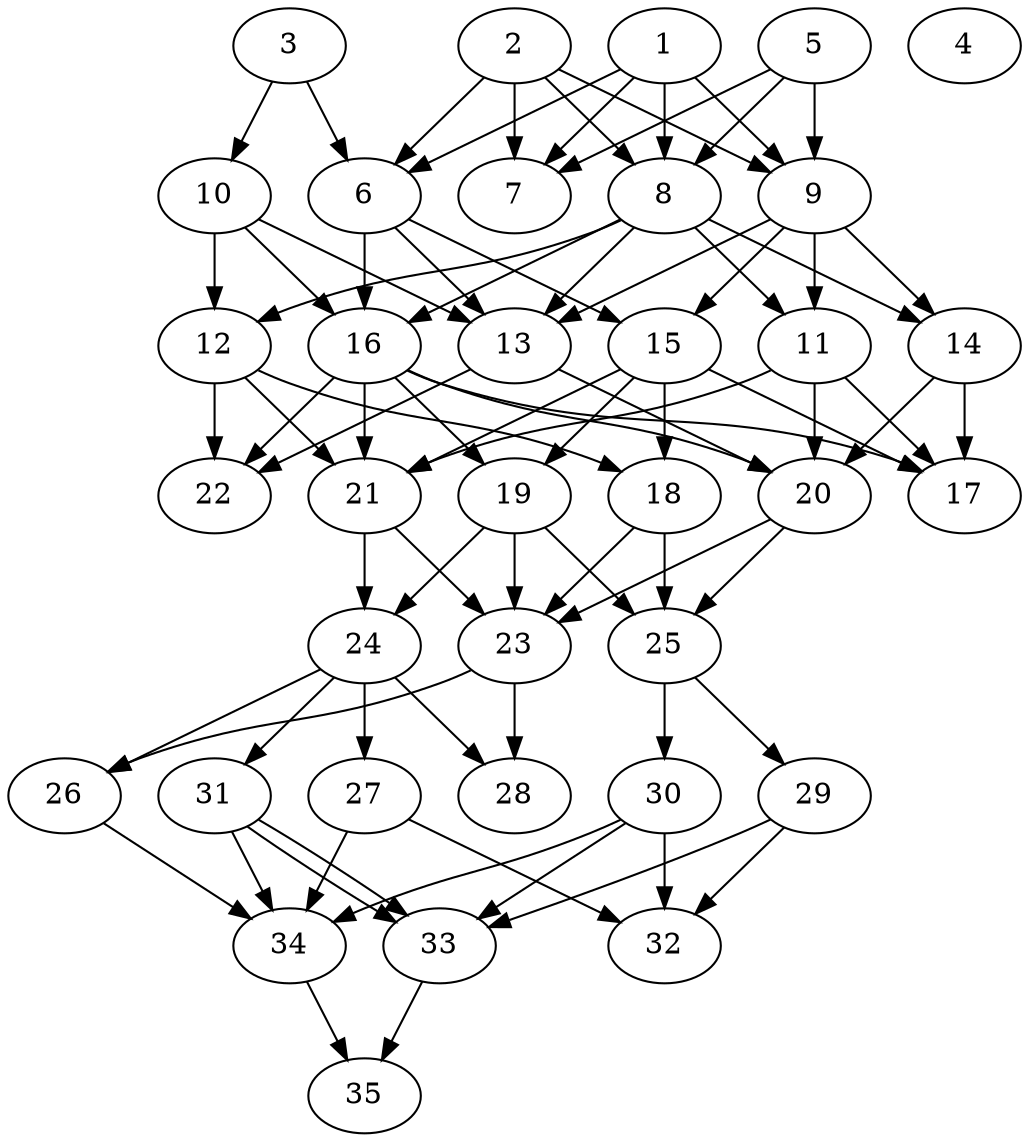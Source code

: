 // DAG automatically generated by daggen at Thu Oct  3 14:05:36 2019
// ./daggen --dot -n 35 --ccr 0.5 --fat 0.5 --regular 0.7 --density 0.7 --mindata 5242880 --maxdata 52428800 
digraph G {
  1 [size="38549504", alpha="0.02", expect_size="19274752"] 
  1 -> 6 [size ="19274752"]
  1 -> 7 [size ="19274752"]
  1 -> 8 [size ="19274752"]
  1 -> 9 [size ="19274752"]
  2 [size="67393536", alpha="0.17", expect_size="33696768"] 
  2 -> 6 [size ="33696768"]
  2 -> 7 [size ="33696768"]
  2 -> 8 [size ="33696768"]
  2 -> 9 [size ="33696768"]
  3 [size="26763264", alpha="0.13", expect_size="13381632"] 
  3 -> 6 [size ="13381632"]
  3 -> 10 [size ="13381632"]
  4 [size="99928064", alpha="0.04", expect_size="49964032"] 
  5 [size="53641216", alpha="0.03", expect_size="26820608"] 
  5 -> 7 [size ="26820608"]
  5 -> 8 [size ="26820608"]
  5 -> 9 [size ="26820608"]
  6 [size="37306368", alpha="0.17", expect_size="18653184"] 
  6 -> 13 [size ="18653184"]
  6 -> 15 [size ="18653184"]
  6 -> 16 [size ="18653184"]
  7 [size="83056640", alpha="0.03", expect_size="41528320"] 
  8 [size="69496832", alpha="0.20", expect_size="34748416"] 
  8 -> 11 [size ="34748416"]
  8 -> 12 [size ="34748416"]
  8 -> 13 [size ="34748416"]
  8 -> 14 [size ="34748416"]
  8 -> 16 [size ="34748416"]
  9 [size="35772416", alpha="0.17", expect_size="17886208"] 
  9 -> 11 [size ="17886208"]
  9 -> 13 [size ="17886208"]
  9 -> 14 [size ="17886208"]
  9 -> 15 [size ="17886208"]
  10 [size="41625600", alpha="0.18", expect_size="20812800"] 
  10 -> 12 [size ="20812800"]
  10 -> 13 [size ="20812800"]
  10 -> 16 [size ="20812800"]
  11 [size="11896832", alpha="0.15", expect_size="5948416"] 
  11 -> 17 [size ="5948416"]
  11 -> 20 [size ="5948416"]
  11 -> 21 [size ="5948416"]
  12 [size="21299200", alpha="0.01", expect_size="10649600"] 
  12 -> 18 [size ="10649600"]
  12 -> 21 [size ="10649600"]
  12 -> 22 [size ="10649600"]
  13 [size="102547456", alpha="0.07", expect_size="51273728"] 
  13 -> 20 [size ="51273728"]
  13 -> 22 [size ="51273728"]
  14 [size="68960256", alpha="0.02", expect_size="34480128"] 
  14 -> 17 [size ="34480128"]
  14 -> 20 [size ="34480128"]
  15 [size="88709120", alpha="0.08", expect_size="44354560"] 
  15 -> 17 [size ="44354560"]
  15 -> 18 [size ="44354560"]
  15 -> 19 [size ="44354560"]
  15 -> 21 [size ="44354560"]
  16 [size="101478400", alpha="0.11", expect_size="50739200"] 
  16 -> 17 [size ="50739200"]
  16 -> 19 [size ="50739200"]
  16 -> 20 [size ="50739200"]
  16 -> 21 [size ="50739200"]
  16 -> 22 [size ="50739200"]
  17 [size="87128064", alpha="0.09", expect_size="43564032"] 
  18 [size="103510016", alpha="0.16", expect_size="51755008"] 
  18 -> 23 [size ="51755008"]
  18 -> 25 [size ="51755008"]
  19 [size="102381568", alpha="0.01", expect_size="51190784"] 
  19 -> 23 [size ="51190784"]
  19 -> 24 [size ="51190784"]
  19 -> 25 [size ="51190784"]
  20 [size="86900736", alpha="0.05", expect_size="43450368"] 
  20 -> 23 [size ="43450368"]
  20 -> 25 [size ="43450368"]
  21 [size="77541376", alpha="0.14", expect_size="38770688"] 
  21 -> 23 [size ="38770688"]
  21 -> 24 [size ="38770688"]
  22 [size="56244224", alpha="0.16", expect_size="28122112"] 
  23 [size="59129856", alpha="0.02", expect_size="29564928"] 
  23 -> 26 [size ="29564928"]
  23 -> 28 [size ="29564928"]
  24 [size="89808896", alpha="0.06", expect_size="44904448"] 
  24 -> 26 [size ="44904448"]
  24 -> 27 [size ="44904448"]
  24 -> 28 [size ="44904448"]
  24 -> 31 [size ="44904448"]
  25 [size="98957312", alpha="0.19", expect_size="49478656"] 
  25 -> 29 [size ="49478656"]
  25 -> 30 [size ="49478656"]
  26 [size="40325120", alpha="0.18", expect_size="20162560"] 
  26 -> 34 [size ="20162560"]
  27 [size="92459008", alpha="0.13", expect_size="46229504"] 
  27 -> 32 [size ="46229504"]
  27 -> 34 [size ="46229504"]
  28 [size="40028160", alpha="0.20", expect_size="20014080"] 
  29 [size="22679552", alpha="0.12", expect_size="11339776"] 
  29 -> 32 [size ="11339776"]
  29 -> 33 [size ="11339776"]
  30 [size="26497024", alpha="0.11", expect_size="13248512"] 
  30 -> 32 [size ="13248512"]
  30 -> 33 [size ="13248512"]
  30 -> 34 [size ="13248512"]
  31 [size="48404480", alpha="0.10", expect_size="24202240"] 
  31 -> 33 [size ="24202240"]
  31 -> 33 [size ="24202240"]
  31 -> 34 [size ="24202240"]
  32 [size="22093824", alpha="0.12", expect_size="11046912"] 
  33 [size="98844672", alpha="0.13", expect_size="49422336"] 
  33 -> 35 [size ="49422336"]
  34 [size="11825152", alpha="0.06", expect_size="5912576"] 
  34 -> 35 [size ="5912576"]
  35 [size="39217152", alpha="0.16", expect_size="19608576"] 
}

